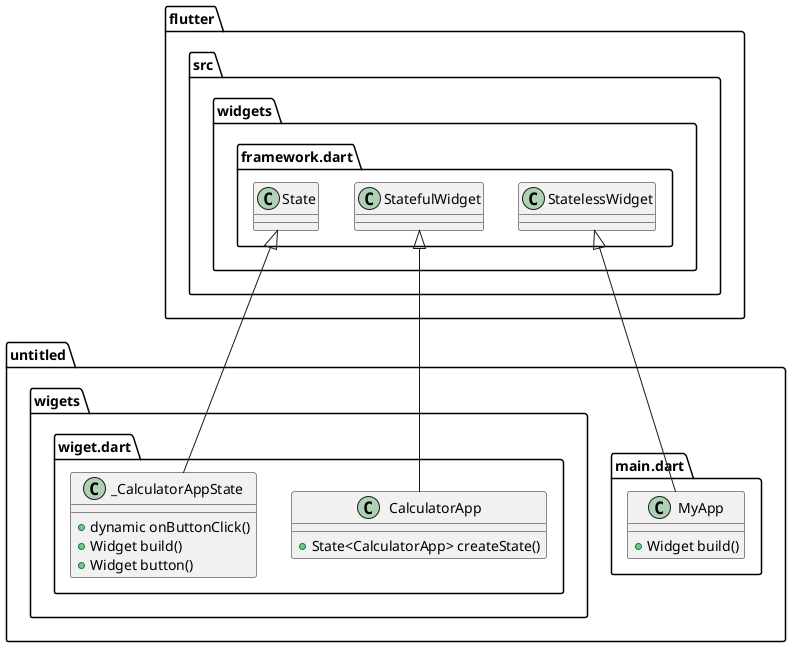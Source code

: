 @startuml
set namespaceSeparator ::

class "untitled::main.dart::MyApp" {
  +Widget build()
}

"flutter::src::widgets::framework.dart::StatelessWidget" <|-- "untitled::main.dart::MyApp"

class "untitled::wigets::wiget.dart::CalculatorApp" {
  +State<CalculatorApp> createState()
}

"flutter::src::widgets::framework.dart::StatefulWidget" <|-- "untitled::wigets::wiget.dart::CalculatorApp"

class "untitled::wigets::wiget.dart::_CalculatorAppState" {
  +dynamic onButtonClick()
  +Widget build()
  +Widget button()
}

"flutter::src::widgets::framework.dart::State" <|-- "untitled::wigets::wiget.dart::_CalculatorAppState"


@enduml

